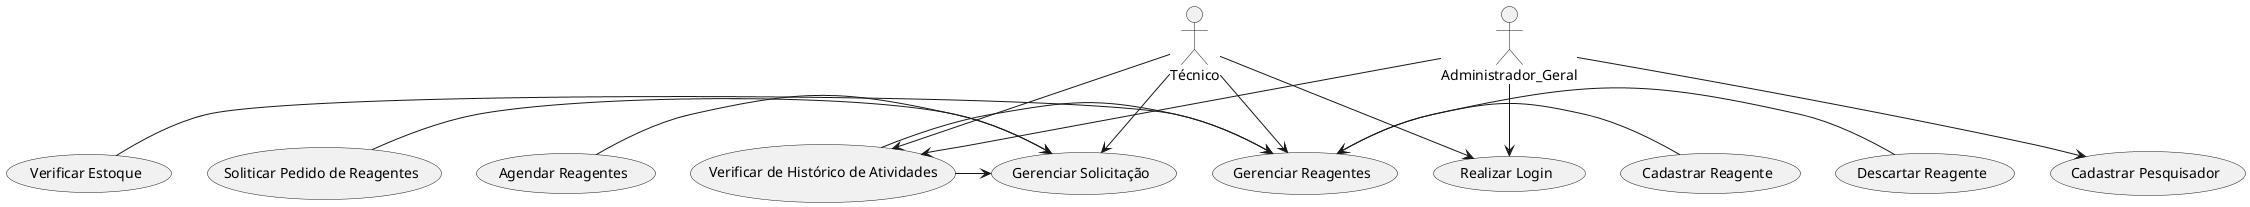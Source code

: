 @startuml SistemaDeEstoqueLab

actor Técnico as US01
actor Administrador_Geral as US02

(Realizar Login) as SA01

(Verificar de Histórico de Atividades) as RF02
(Cadastrar Pesquisador) as RF03
(Gerenciar Reagentes) as RF04
(Gerenciar Solicitação) as RF05

(Verificar Estoque) as MGR01
(Cadastrar Reagente) as MGR02
(Descartar Reagente) as MGR03

(Soliticar Pedido de Reagentes) as MGS01
(Agendar Reagentes) as MGS02

US01-->RF05
US01 --> SA01
US01 --> RF04
US01 -->RF02
US02 --> SA01
US02 --> RF03
US02 --> RF02

MGR01 -> RF04
MGR02 -> RF04
MGR03 -> RF04

MGS01 -> RF05
MGS02 -> RF05

RF02 -> RF05
RF02 -> RF04

@enduml
